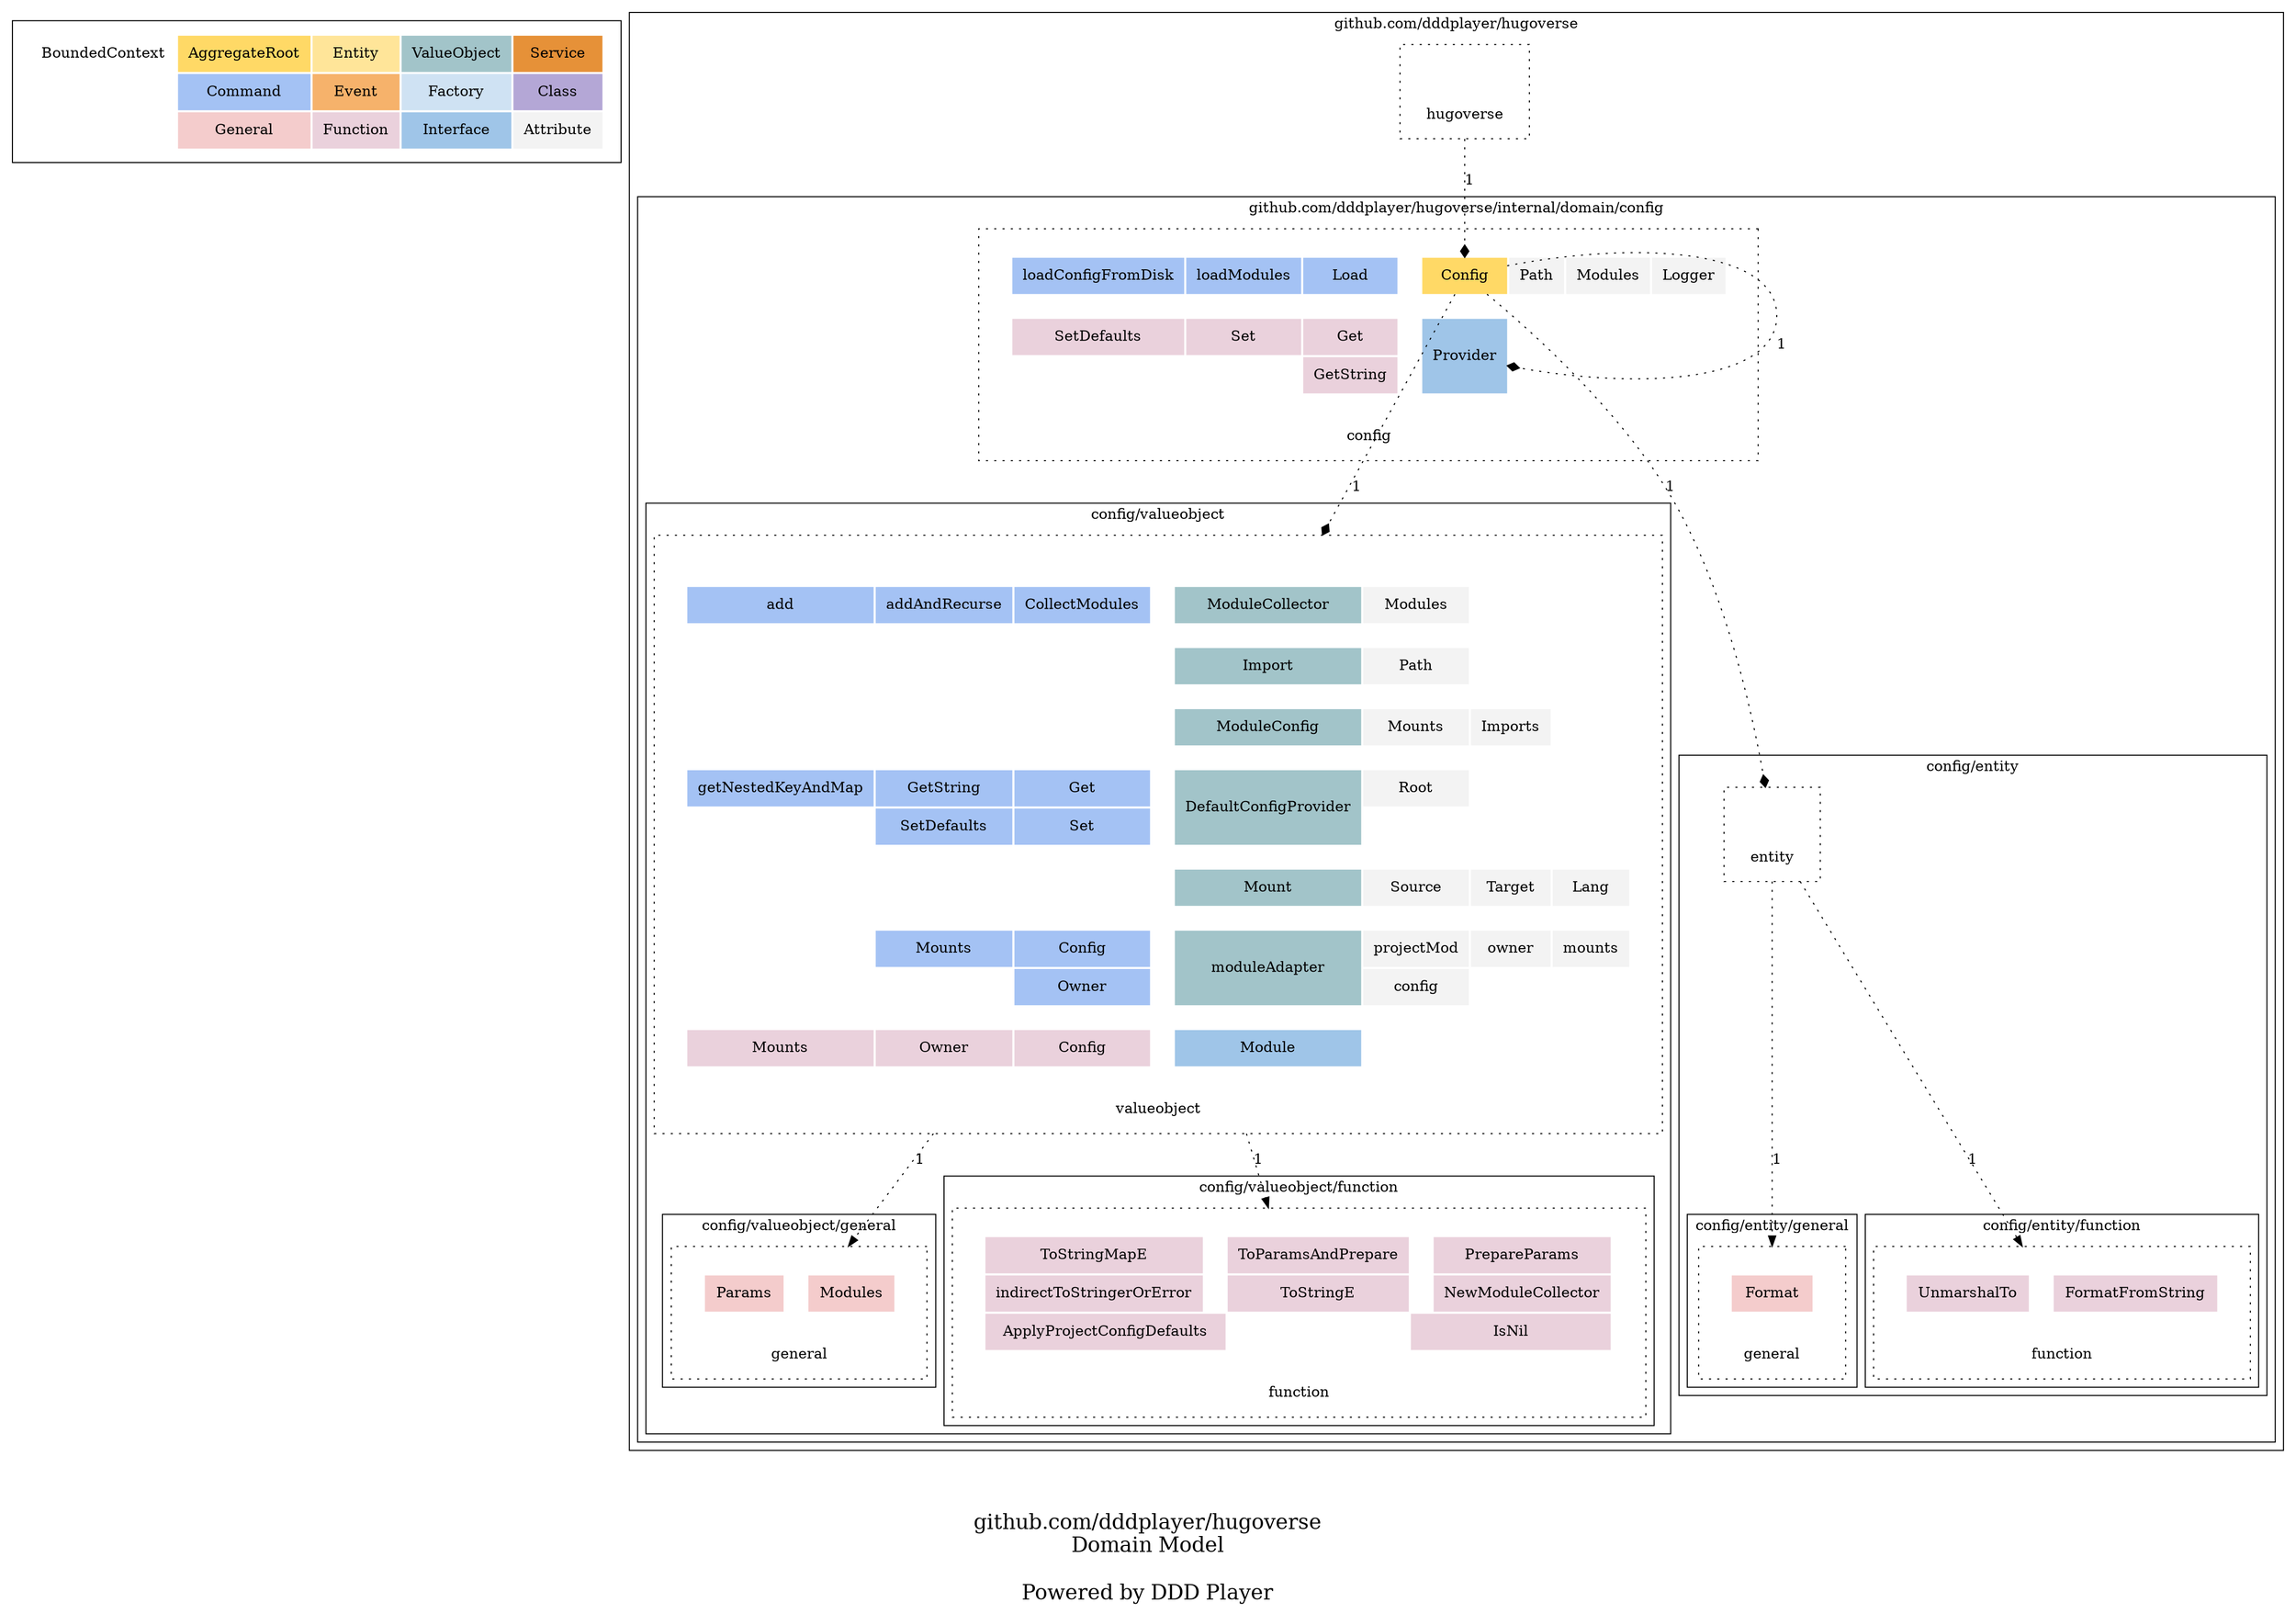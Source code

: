 digraph {
	node [style=dotted shape=rect]

    subgraph cluster_ddd_concept{
		node [color=white]

        ddd_concept [label=<
        <table border="0" cellpadding="10">
		<tr>
			<td bgcolor="#ffffff00" rowspan="1" colspan="1">BoundedContext</td>
			<td bgcolor="#ffd966ff" rowspan="1" colspan="1">AggregateRoot</td>
			<td bgcolor="#ffe599ff" rowspan="1" colspan="1">Entity</td>
			<td bgcolor="#a2c4c9ff" rowspan="1" colspan="1">ValueObject</td>
			<td bgcolor="#e69138ff" rowspan="1" colspan="1">Service</td>
		</tr>
		<tr>
			<td bgcolor="white" rowspan="1" colspan="1"></td>
			<td bgcolor="#a4c2f4ff" rowspan="1" colspan="1">Command</td>
			<td bgcolor="#f6b26bff" rowspan="1" colspan="1">Event</td>
			<td bgcolor="#cfe2f3ff" rowspan="1" colspan="1">Factory</td>
			<td bgcolor="#b4a7d6ff" rowspan="1" colspan="1">Class</td>
			
		</tr>
		<tr>
			<td bgcolor="white" rowspan="1" colspan="1"></td>
			<td bgcolor="#f4ccccff" rowspan="1" colspan="1">General</td>
			<td bgcolor="#ead1dcff" rowspan="1" colspan="1">Function</td>
			<td bgcolor="#9fc5e8ff" rowspan="1" colspan="1">Interface</td>
			<td bgcolor="#f3f3f3ff" rowspan="1" colspan="1">Attribute</td>
		</tr>
        </table>
        > ]
	}

    
		subgraph cluster_dUQ30Z {
	
		
    	dUQ30Z [label=<
        <table border="0" cellpadding="10">
			
				<tr>
		
			<td port="first_blank_row" bgcolor="white" rowspan="1" colspan="1"></td>
	</tr>
				<tr>
		
			<td port="" bgcolor="white" rowspan="1" colspan="1"></td>
	</tr>
				<tr>
		
			<td port="" bgcolor="white" rowspan="1" colspan="6">hugoverse</td>
	</tr>
        </table>
        > ]
	

	label = "github.com/dddplayer/hugoverse"

	
		subgraph cluster_dctHGkf {
	
		
    	dctHGkf [label=<
        <table border="0" cellpadding="10">
			
				<tr>
		
			<td port="first_blank_row" bgcolor="white" rowspan="1" colspan="1"></td>
	</tr>
				<tr>
		
			<td port="" bgcolor="white" rowspan="1" colspan="1"></td>
			<td port="ddK2640" bgcolor="#a4c2f4ff" rowspan="1" colspan="1">loadConfigFromDisk</td>
			<td port="dckXbYW" bgcolor="#a4c2f4ff" rowspan="1" colspan="1">loadModules</td>
			<td port="db2x0eV" bgcolor="#a4c2f4ff" rowspan="1" colspan="1">Load</td>
			<td port="" bgcolor="white" rowspan="1" colspan="1"></td>
			<td port="dco61II" bgcolor="#ffd966ff" rowspan="1" colspan="1">Config</td>
			<td port="dcF2NpY" bgcolor="#f3f3f3ff" rowspan="1" colspan="1">Path</td>
			<td port="dcJxkvA" bgcolor="#f3f3f3ff" rowspan="1" colspan="1">Modules</td>
			<td port="decCI5H" bgcolor="#f3f3f3ff" rowspan="1" colspan="1">Logger</td>
			<td port="" bgcolor="white" rowspan="1" colspan="1"></td>
	</tr>
				<tr>
		
			<td port="" bgcolor="white" rowspan="1" colspan="1"></td>
	</tr>
				<tr>
		
			<td port="" bgcolor="white" rowspan="1" colspan="1"></td>
			<td port="dcxrnrE" bgcolor="#ead1dcff" rowspan="1" colspan="1">SetDefaults</td>
			<td port="dcYRcdm" bgcolor="#ead1dcff" rowspan="1" colspan="1">Set</td>
			<td port="dTt114" bgcolor="#ead1dcff" rowspan="1" colspan="1">Get</td>
			<td port="" bgcolor="white" rowspan="1" colspan="1"></td>
			<td port="dc7deqD" bgcolor="#9fc5e8ff" rowspan="2" colspan="1">Provider</td>
			<td port="" bgcolor="white" rowspan="1" colspan="1"></td>
			<td port="" bgcolor="white" rowspan="1" colspan="1"></td>
			<td port="" bgcolor="white" rowspan="1" colspan="1"></td>
			<td port="" bgcolor="white" rowspan="1" colspan="1"></td>
	</tr>
				<tr>
		
			<td port="" bgcolor="white" rowspan="1" colspan="1"></td>
			<td port="" bgcolor="white" rowspan="1" colspan="1"></td>
			<td port="" bgcolor="white" rowspan="1" colspan="1"></td>
			<td port="dbRqrtf" bgcolor="#ead1dcff" rowspan="1" colspan="1">GetString</td>
			<td port="" bgcolor="white" rowspan="1" colspan="1"></td>
			<td port="" bgcolor="white" rowspan="1" colspan="1"></td>
			<td port="" bgcolor="white" rowspan="1" colspan="1"></td>
			<td port="" bgcolor="white" rowspan="1" colspan="1"></td>
			<td port="" bgcolor="white" rowspan="1" colspan="1"></td>
	</tr>
				<tr>
		
			<td port="" bgcolor="white" rowspan="1" colspan="1"></td>
	</tr>
				<tr>
		
			<td port="" bgcolor="white" rowspan="1" colspan="10">config</td>
	</tr>
        </table>
        > ]
	

	label = "github.com/dddplayer/hugoverse/internal/domain/config"

	
		subgraph cluster_dbjiWUc {
	
		
    	dbjiWUc [label=<
        <table border="0" cellpadding="10">
			
				<tr>
		
			<td port="first_blank_row" bgcolor="white" rowspan="1" colspan="1"></td>
	</tr>
				<tr>
		
			<td port="" bgcolor="white" rowspan="1" colspan="1"></td>
	</tr>
				<tr>
		
			<td port="" bgcolor="white" rowspan="1" colspan="1"></td>
			<td port="dbaGVfW" bgcolor="#a4c2f4ff" rowspan="1" colspan="1">add</td>
			<td port="dePcT4q" bgcolor="#a4c2f4ff" rowspan="1" colspan="1">addAndRecurse</td>
			<td port="dAAwxA" bgcolor="#a4c2f4ff" rowspan="1" colspan="1">CollectModules</td>
			<td port="" bgcolor="white" rowspan="1" colspan="1"></td>
			<td port="ddJkLV8" bgcolor="#a2c4c9ff" rowspan="1" colspan="1">ModuleCollector</td>
			<td port="dqgHw4" bgcolor="#f3f3f3ff" rowspan="1" colspan="1">Modules</td>
			<td port="" bgcolor="white" rowspan="1" colspan="1"></td>
			<td port="" bgcolor="white" rowspan="1" colspan="1"></td>
			<td port="" bgcolor="white" rowspan="1" colspan="1"></td>
	</tr>
				<tr>
		
			<td port="" bgcolor="white" rowspan="1" colspan="1"></td>
	</tr>
				<tr>
		
			<td port="" bgcolor="white" rowspan="1" colspan="1"></td>
			<td port="" bgcolor="white" rowspan="1" colspan="1"></td>
			<td port="" bgcolor="white" rowspan="1" colspan="1"></td>
			<td port="" bgcolor="white" rowspan="1" colspan="1"></td>
			<td port="" bgcolor="white" rowspan="1" colspan="1"></td>
			<td port="dclxj9q" bgcolor="#a2c4c9ff" rowspan="1" colspan="1">Import</td>
			<td port="dbvRjtk" bgcolor="#f3f3f3ff" rowspan="1" colspan="1">Path</td>
			<td port="" bgcolor="white" rowspan="1" colspan="1"></td>
			<td port="" bgcolor="white" rowspan="1" colspan="1"></td>
			<td port="" bgcolor="white" rowspan="1" colspan="1"></td>
	</tr>
				<tr>
		
			<td port="" bgcolor="white" rowspan="1" colspan="1"></td>
	</tr>
				<tr>
		
			<td port="" bgcolor="white" rowspan="1" colspan="1"></td>
			<td port="" bgcolor="white" rowspan="1" colspan="1"></td>
			<td port="" bgcolor="white" rowspan="1" colspan="1"></td>
			<td port="" bgcolor="white" rowspan="1" colspan="1"></td>
			<td port="" bgcolor="white" rowspan="1" colspan="1"></td>
			<td port="dezdQwX" bgcolor="#a2c4c9ff" rowspan="1" colspan="1">ModuleConfig</td>
			<td port="dcuSHL6" bgcolor="#f3f3f3ff" rowspan="1" colspan="1">Mounts</td>
			<td port="dUreeW" bgcolor="#f3f3f3ff" rowspan="1" colspan="1">Imports</td>
			<td port="" bgcolor="white" rowspan="1" colspan="1"></td>
			<td port="" bgcolor="white" rowspan="1" colspan="1"></td>
	</tr>
				<tr>
		
			<td port="" bgcolor="white" rowspan="1" colspan="1"></td>
	</tr>
				<tr>
		
			<td port="" bgcolor="white" rowspan="1" colspan="1"></td>
			<td port="deFWscJ" bgcolor="#a4c2f4ff" rowspan="1" colspan="1">getNestedKeyAndMap</td>
			<td port="drKUNB" bgcolor="#a4c2f4ff" rowspan="1" colspan="1">GetString</td>
			<td port="dbzoaUq" bgcolor="#a4c2f4ff" rowspan="1" colspan="1">Get</td>
			<td port="" bgcolor="white" rowspan="1" colspan="1"></td>
			<td port="dbkVtat" bgcolor="#a2c4c9ff" rowspan="2" colspan="1">DefaultConfigProvider</td>
			<td port="dbL6RM" bgcolor="#f3f3f3ff" rowspan="1" colspan="1">Root</td>
			<td port="" bgcolor="white" rowspan="1" colspan="1"></td>
			<td port="" bgcolor="white" rowspan="1" colspan="1"></td>
			<td port="" bgcolor="white" rowspan="1" colspan="1"></td>
	</tr>
				<tr>
		
			<td port="" bgcolor="white" rowspan="1" colspan="1"></td>
			<td port="" bgcolor="white" rowspan="1" colspan="1"></td>
			<td port="ddVelVe" bgcolor="#a4c2f4ff" rowspan="1" colspan="1">SetDefaults</td>
			<td port="db3VcFg" bgcolor="#a4c2f4ff" rowspan="1" colspan="1">Set</td>
			<td port="" bgcolor="white" rowspan="1" colspan="1"></td>
			<td port="" bgcolor="white" rowspan="1" colspan="1"></td>
			<td port="" bgcolor="white" rowspan="1" colspan="1"></td>
			<td port="" bgcolor="white" rowspan="1" colspan="1"></td>
			<td port="" bgcolor="white" rowspan="1" colspan="1"></td>
	</tr>
				<tr>
		
			<td port="" bgcolor="white" rowspan="1" colspan="1"></td>
	</tr>
				<tr>
		
			<td port="" bgcolor="white" rowspan="1" colspan="1"></td>
			<td port="" bgcolor="white" rowspan="1" colspan="1"></td>
			<td port="" bgcolor="white" rowspan="1" colspan="1"></td>
			<td port="" bgcolor="white" rowspan="1" colspan="1"></td>
			<td port="" bgcolor="white" rowspan="1" colspan="1"></td>
			<td port="dR7k1E" bgcolor="#a2c4c9ff" rowspan="1" colspan="1">Mount</td>
			<td port="dcYd9e4" bgcolor="#f3f3f3ff" rowspan="1" colspan="1">Source</td>
			<td port="dcMEq7k" bgcolor="#f3f3f3ff" rowspan="1" colspan="1">Target</td>
			<td port="dbFEEJx" bgcolor="#f3f3f3ff" rowspan="1" colspan="1">Lang</td>
			<td port="" bgcolor="white" rowspan="1" colspan="1"></td>
	</tr>
				<tr>
		
			<td port="" bgcolor="white" rowspan="1" colspan="1"></td>
	</tr>
				<tr>
		
			<td port="" bgcolor="white" rowspan="1" colspan="1"></td>
			<td port="" bgcolor="white" rowspan="1" colspan="1"></td>
			<td port="ddPRYGD" bgcolor="#a4c2f4ff" rowspan="1" colspan="1">Mounts</td>
			<td port="dbkZG3x" bgcolor="#a4c2f4ff" rowspan="1" colspan="1">Config</td>
			<td port="" bgcolor="white" rowspan="1" colspan="1"></td>
			<td port="dbgAW26" bgcolor="#a2c4c9ff" rowspan="2" colspan="1">moduleAdapter</td>
			<td port="ddn7udY" bgcolor="#f3f3f3ff" rowspan="1" colspan="1">projectMod</td>
			<td port="deFcLeA" bgcolor="#f3f3f3ff" rowspan="1" colspan="1">owner</td>
			<td port="dqLLYv" bgcolor="#f3f3f3ff" rowspan="1" colspan="1">mounts</td>
			<td port="" bgcolor="white" rowspan="1" colspan="1"></td>
	</tr>
				<tr>
		
			<td port="" bgcolor="white" rowspan="1" colspan="1"></td>
			<td port="" bgcolor="white" rowspan="1" colspan="1"></td>
			<td port="" bgcolor="white" rowspan="1" colspan="1"></td>
			<td port="dLYLze" bgcolor="#a4c2f4ff" rowspan="1" colspan="1">Owner</td>
			<td port="" bgcolor="white" rowspan="1" colspan="1"></td>
			<td port="ddqNUt3" bgcolor="#f3f3f3ff" rowspan="1" colspan="1">config</td>
			<td port="" bgcolor="white" rowspan="1" colspan="1"></td>
			<td port="" bgcolor="white" rowspan="1" colspan="1"></td>
			<td port="" bgcolor="white" rowspan="1" colspan="1"></td>
	</tr>
				<tr>
		
			<td port="" bgcolor="white" rowspan="1" colspan="1"></td>
	</tr>
				<tr>
		
			<td port="" bgcolor="white" rowspan="1" colspan="1"></td>
			<td port="dbRQF6Q" bgcolor="#ead1dcff" rowspan="1" colspan="1">Mounts</td>
			<td port="ddFyJ2V" bgcolor="#ead1dcff" rowspan="1" colspan="1">Owner</td>
			<td port="dcR5FR4" bgcolor="#ead1dcff" rowspan="1" colspan="1">Config</td>
			<td port="" bgcolor="white" rowspan="1" colspan="1"></td>
			<td port="dcxbtYx" bgcolor="#9fc5e8ff" rowspan="1" colspan="1">Module</td>
			<td port="" bgcolor="white" rowspan="1" colspan="1"></td>
			<td port="" bgcolor="white" rowspan="1" colspan="1"></td>
			<td port="" bgcolor="white" rowspan="1" colspan="1"></td>
			<td port="" bgcolor="white" rowspan="1" colspan="1"></td>
	</tr>
				<tr>
		
			<td port="" bgcolor="white" rowspan="1" colspan="1"></td>
	</tr>
				<tr>
		
			<td port="" bgcolor="white" rowspan="1" colspan="10">valueobject</td>
	</tr>
        </table>
        > ]
	

	label = "config/valueobject"

	
		subgraph cluster_dbVptRJ {
	
		
    	dbVptRJ [label=<
        <table border="0" cellpadding="10">
			
				<tr>
		
			<td port="first_blank_row" bgcolor="white" rowspan="1" colspan="1"></td>
	</tr>
				<tr>
		
			<td port="" bgcolor="white" rowspan="1" colspan="1"></td>
			<td port="deOPgY1" bgcolor="#f4ccccff" rowspan="1" colspan="2">Params</td>
			<td port="" bgcolor="white" rowspan="1" colspan="1"></td>
			<td port="ddiJRTI" bgcolor="#f4ccccff" rowspan="1" colspan="2">Modules</td>
			<td port="" bgcolor="white" rowspan="1" colspan="1"></td>
	</tr>
				<tr>
		
			<td port="" bgcolor="white" rowspan="1" colspan="1"></td>
	</tr>
				<tr>
		
			<td port="" bgcolor="white" rowspan="1" colspan="7">general</td>
	</tr>
        </table>
        > ]
	

	label = "config/valueobject/general"

	
    }
		subgraph cluster_ddVref9 {
	
		
    	ddVref9 [label=<
        <table border="0" cellpadding="10">
			
				<tr>
		
			<td port="first_blank_row" bgcolor="white" rowspan="1" colspan="1"></td>
	</tr>
				<tr>
		
			<td port="" bgcolor="white" rowspan="1" colspan="1"></td>
			<td port="dcCtgDq" bgcolor="#ead1dcff" rowspan="1" colspan="1">ToStringMapE</td>
			<td port="" bgcolor="white" rowspan="1" colspan="1"></td>
			<td port="demTJ2" bgcolor="#ead1dcff" rowspan="1" colspan="1">ToParamsAndPrepare</td>
			<td port="" bgcolor="white" rowspan="1" colspan="1"></td>
			<td port="db0FSv2" bgcolor="#ead1dcff" rowspan="1" colspan="1">PrepareParams</td>
			<td port="" bgcolor="white" rowspan="1" colspan="1"></td>
	</tr>
				<tr>
		
			<td port="" bgcolor="white" rowspan="1" colspan="1"></td>
			<td port="db7pasJ" bgcolor="#ead1dcff" rowspan="1" colspan="1">indirectToStringerOrError</td>
			<td port="" bgcolor="white" rowspan="1" colspan="1"></td>
			<td port="deFli4o" bgcolor="#ead1dcff" rowspan="1" colspan="1">ToStringE</td>
			<td port="" bgcolor="white" rowspan="1" colspan="1"></td>
			<td port="dPIxy2" bgcolor="#ead1dcff" rowspan="1" colspan="1">NewModuleCollector</td>
			<td port="" bgcolor="white" rowspan="1" colspan="1"></td>
	</tr>
				<tr>
		
			<td port="" bgcolor="white" rowspan="1" colspan="1"></td>
			<td port="dbhQG7W" bgcolor="#ead1dcff" rowspan="1" colspan="2">ApplyProjectConfigDefaults</td>
			<td port="" bgcolor="white" rowspan="1" colspan="1"></td>
			<td port="dblMdE2" bgcolor="#ead1dcff" rowspan="1" colspan="2">IsNil</td>
			<td port="" bgcolor="white" rowspan="1" colspan="1"></td>
	</tr>
				<tr>
		
			<td port="" bgcolor="white" rowspan="1" colspan="1"></td>
	</tr>
				<tr>
		
			<td port="" bgcolor="white" rowspan="1" colspan="8">function</td>
	</tr>
        </table>
        > ]
	

	label = "config/valueobject/function"

	
    }
    }
		subgraph cluster_dLI3Vv {
	
		
    	dLI3Vv [label=<
        <table border="0" cellpadding="10">
			
				<tr>
		
			<td port="first_blank_row" bgcolor="white" rowspan="1" colspan="1"></td>
	</tr>
				<tr>
		
			<td port="" bgcolor="white" rowspan="1" colspan="1"></td>
	</tr>
				<tr>
		
			<td port="" bgcolor="white" rowspan="1" colspan="6">entity</td>
	</tr>
        </table>
        > ]
	

	label = "config/entity"

	
		subgraph cluster_d97PCi {
	
		
    	d97PCi [label=<
        <table border="0" cellpadding="10">
			
				<tr>
		
			<td port="first_blank_row" bgcolor="white" rowspan="1" colspan="1"></td>
	</tr>
				<tr>
		
			<td port="" bgcolor="white" rowspan="1" colspan="1"></td>
			<td port="dcSLodT" bgcolor="#f4ccccff" rowspan="1" colspan="4">Format</td>
			<td port="" bgcolor="white" rowspan="1" colspan="1"></td>
	</tr>
				<tr>
		
			<td port="" bgcolor="white" rowspan="1" colspan="1"></td>
	</tr>
				<tr>
		
			<td port="" bgcolor="white" rowspan="1" colspan="6">general</td>
	</tr>
        </table>
        > ]
	

	label = "config/entity/general"

	
    }
		subgraph cluster_ddRsd1k {
	
		
    	ddRsd1k [label=<
        <table border="0" cellpadding="10">
			
				<tr>
		
			<td port="first_blank_row" bgcolor="white" rowspan="1" colspan="1"></td>
	</tr>
				<tr>
		
			<td port="" bgcolor="white" rowspan="1" colspan="1"></td>
			<td port="dcLWo4o" bgcolor="#ead1dcff" rowspan="1" colspan="2">UnmarshalTo</td>
			<td port="" bgcolor="white" rowspan="1" colspan="1"></td>
			<td port="ddp1FjC" bgcolor="#ead1dcff" rowspan="1" colspan="2">FormatFromString</td>
			<td port="" bgcolor="white" rowspan="1" colspan="1"></td>
	</tr>
				<tr>
		
			<td port="" bgcolor="white" rowspan="1" colspan="1"></td>
	</tr>
				<tr>
		
			<td port="" bgcolor="white" rowspan="1" colspan="7">function</td>
	</tr>
        </table>
        > ]
	

	label = "config/entity/function"

	
    }
    }
    }
    }
		subgraph cluster_dctHGkf {
	
		
    	dctHGkf [label=<
        <table border="0" cellpadding="10">
			
				<tr>
		
			<td port="first_blank_row" bgcolor="white" rowspan="1" colspan="1"></td>
	</tr>
				<tr>
		
			<td port="" bgcolor="white" rowspan="1" colspan="1"></td>
			<td port="ddK2640" bgcolor="#a4c2f4ff" rowspan="1" colspan="1">loadConfigFromDisk</td>
			<td port="dckXbYW" bgcolor="#a4c2f4ff" rowspan="1" colspan="1">loadModules</td>
			<td port="db2x0eV" bgcolor="#a4c2f4ff" rowspan="1" colspan="1">Load</td>
			<td port="" bgcolor="white" rowspan="1" colspan="1"></td>
			<td port="dco61II" bgcolor="#ffd966ff" rowspan="1" colspan="1">Config</td>
			<td port="dcF2NpY" bgcolor="#f3f3f3ff" rowspan="1" colspan="1">Path</td>
			<td port="dcJxkvA" bgcolor="#f3f3f3ff" rowspan="1" colspan="1">Modules</td>
			<td port="decCI5H" bgcolor="#f3f3f3ff" rowspan="1" colspan="1">Logger</td>
			<td port="" bgcolor="white" rowspan="1" colspan="1"></td>
	</tr>
				<tr>
		
			<td port="" bgcolor="white" rowspan="1" colspan="1"></td>
	</tr>
				<tr>
		
			<td port="" bgcolor="white" rowspan="1" colspan="1"></td>
			<td port="dcxrnrE" bgcolor="#ead1dcff" rowspan="1" colspan="1">SetDefaults</td>
			<td port="dcYRcdm" bgcolor="#ead1dcff" rowspan="1" colspan="1">Set</td>
			<td port="dTt114" bgcolor="#ead1dcff" rowspan="1" colspan="1">Get</td>
			<td port="" bgcolor="white" rowspan="1" colspan="1"></td>
			<td port="dc7deqD" bgcolor="#9fc5e8ff" rowspan="2" colspan="1">Provider</td>
			<td port="" bgcolor="white" rowspan="1" colspan="1"></td>
			<td port="" bgcolor="white" rowspan="1" colspan="1"></td>
			<td port="" bgcolor="white" rowspan="1" colspan="1"></td>
			<td port="" bgcolor="white" rowspan="1" colspan="1"></td>
	</tr>
				<tr>
		
			<td port="" bgcolor="white" rowspan="1" colspan="1"></td>
			<td port="" bgcolor="white" rowspan="1" colspan="1"></td>
			<td port="" bgcolor="white" rowspan="1" colspan="1"></td>
			<td port="dbRqrtf" bgcolor="#ead1dcff" rowspan="1" colspan="1">GetString</td>
			<td port="" bgcolor="white" rowspan="1" colspan="1"></td>
			<td port="" bgcolor="white" rowspan="1" colspan="1"></td>
			<td port="" bgcolor="white" rowspan="1" colspan="1"></td>
			<td port="" bgcolor="white" rowspan="1" colspan="1"></td>
			<td port="" bgcolor="white" rowspan="1" colspan="1"></td>
	</tr>
				<tr>
		
			<td port="" bgcolor="white" rowspan="1" colspan="1"></td>
	</tr>
				<tr>
		
			<td port="" bgcolor="white" rowspan="1" colspan="10">config</td>
	</tr>
        </table>
        > ]
	

	label = "github.com/dddplayer/hugoverse/internal/domain/config"

	
		subgraph cluster_dbjiWUc {
	
		
    	dbjiWUc [label=<
        <table border="0" cellpadding="10">
			
				<tr>
		
			<td port="first_blank_row" bgcolor="white" rowspan="1" colspan="1"></td>
	</tr>
				<tr>
		
			<td port="" bgcolor="white" rowspan="1" colspan="1"></td>
	</tr>
				<tr>
		
			<td port="" bgcolor="white" rowspan="1" colspan="1"></td>
			<td port="dbaGVfW" bgcolor="#a4c2f4ff" rowspan="1" colspan="1">add</td>
			<td port="dePcT4q" bgcolor="#a4c2f4ff" rowspan="1" colspan="1">addAndRecurse</td>
			<td port="dAAwxA" bgcolor="#a4c2f4ff" rowspan="1" colspan="1">CollectModules</td>
			<td port="" bgcolor="white" rowspan="1" colspan="1"></td>
			<td port="ddJkLV8" bgcolor="#a2c4c9ff" rowspan="1" colspan="1">ModuleCollector</td>
			<td port="dqgHw4" bgcolor="#f3f3f3ff" rowspan="1" colspan="1">Modules</td>
			<td port="" bgcolor="white" rowspan="1" colspan="1"></td>
			<td port="" bgcolor="white" rowspan="1" colspan="1"></td>
			<td port="" bgcolor="white" rowspan="1" colspan="1"></td>
	</tr>
				<tr>
		
			<td port="" bgcolor="white" rowspan="1" colspan="1"></td>
	</tr>
				<tr>
		
			<td port="" bgcolor="white" rowspan="1" colspan="1"></td>
			<td port="" bgcolor="white" rowspan="1" colspan="1"></td>
			<td port="" bgcolor="white" rowspan="1" colspan="1"></td>
			<td port="" bgcolor="white" rowspan="1" colspan="1"></td>
			<td port="" bgcolor="white" rowspan="1" colspan="1"></td>
			<td port="dclxj9q" bgcolor="#a2c4c9ff" rowspan="1" colspan="1">Import</td>
			<td port="dbvRjtk" bgcolor="#f3f3f3ff" rowspan="1" colspan="1">Path</td>
			<td port="" bgcolor="white" rowspan="1" colspan="1"></td>
			<td port="" bgcolor="white" rowspan="1" colspan="1"></td>
			<td port="" bgcolor="white" rowspan="1" colspan="1"></td>
	</tr>
				<tr>
		
			<td port="" bgcolor="white" rowspan="1" colspan="1"></td>
	</tr>
				<tr>
		
			<td port="" bgcolor="white" rowspan="1" colspan="1"></td>
			<td port="" bgcolor="white" rowspan="1" colspan="1"></td>
			<td port="" bgcolor="white" rowspan="1" colspan="1"></td>
			<td port="" bgcolor="white" rowspan="1" colspan="1"></td>
			<td port="" bgcolor="white" rowspan="1" colspan="1"></td>
			<td port="dezdQwX" bgcolor="#a2c4c9ff" rowspan="1" colspan="1">ModuleConfig</td>
			<td port="dcuSHL6" bgcolor="#f3f3f3ff" rowspan="1" colspan="1">Mounts</td>
			<td port="dUreeW" bgcolor="#f3f3f3ff" rowspan="1" colspan="1">Imports</td>
			<td port="" bgcolor="white" rowspan="1" colspan="1"></td>
			<td port="" bgcolor="white" rowspan="1" colspan="1"></td>
	</tr>
				<tr>
		
			<td port="" bgcolor="white" rowspan="1" colspan="1"></td>
	</tr>
				<tr>
		
			<td port="" bgcolor="white" rowspan="1" colspan="1"></td>
			<td port="deFWscJ" bgcolor="#a4c2f4ff" rowspan="1" colspan="1">getNestedKeyAndMap</td>
			<td port="drKUNB" bgcolor="#a4c2f4ff" rowspan="1" colspan="1">GetString</td>
			<td port="dbzoaUq" bgcolor="#a4c2f4ff" rowspan="1" colspan="1">Get</td>
			<td port="" bgcolor="white" rowspan="1" colspan="1"></td>
			<td port="dbkVtat" bgcolor="#a2c4c9ff" rowspan="2" colspan="1">DefaultConfigProvider</td>
			<td port="dbL6RM" bgcolor="#f3f3f3ff" rowspan="1" colspan="1">Root</td>
			<td port="" bgcolor="white" rowspan="1" colspan="1"></td>
			<td port="" bgcolor="white" rowspan="1" colspan="1"></td>
			<td port="" bgcolor="white" rowspan="1" colspan="1"></td>
	</tr>
				<tr>
		
			<td port="" bgcolor="white" rowspan="1" colspan="1"></td>
			<td port="" bgcolor="white" rowspan="1" colspan="1"></td>
			<td port="ddVelVe" bgcolor="#a4c2f4ff" rowspan="1" colspan="1">SetDefaults</td>
			<td port="db3VcFg" bgcolor="#a4c2f4ff" rowspan="1" colspan="1">Set</td>
			<td port="" bgcolor="white" rowspan="1" colspan="1"></td>
			<td port="" bgcolor="white" rowspan="1" colspan="1"></td>
			<td port="" bgcolor="white" rowspan="1" colspan="1"></td>
			<td port="" bgcolor="white" rowspan="1" colspan="1"></td>
			<td port="" bgcolor="white" rowspan="1" colspan="1"></td>
	</tr>
				<tr>
		
			<td port="" bgcolor="white" rowspan="1" colspan="1"></td>
	</tr>
				<tr>
		
			<td port="" bgcolor="white" rowspan="1" colspan="1"></td>
			<td port="" bgcolor="white" rowspan="1" colspan="1"></td>
			<td port="" bgcolor="white" rowspan="1" colspan="1"></td>
			<td port="" bgcolor="white" rowspan="1" colspan="1"></td>
			<td port="" bgcolor="white" rowspan="1" colspan="1"></td>
			<td port="dR7k1E" bgcolor="#a2c4c9ff" rowspan="1" colspan="1">Mount</td>
			<td port="dcYd9e4" bgcolor="#f3f3f3ff" rowspan="1" colspan="1">Source</td>
			<td port="dcMEq7k" bgcolor="#f3f3f3ff" rowspan="1" colspan="1">Target</td>
			<td port="dbFEEJx" bgcolor="#f3f3f3ff" rowspan="1" colspan="1">Lang</td>
			<td port="" bgcolor="white" rowspan="1" colspan="1"></td>
	</tr>
				<tr>
		
			<td port="" bgcolor="white" rowspan="1" colspan="1"></td>
	</tr>
				<tr>
		
			<td port="" bgcolor="white" rowspan="1" colspan="1"></td>
			<td port="" bgcolor="white" rowspan="1" colspan="1"></td>
			<td port="ddPRYGD" bgcolor="#a4c2f4ff" rowspan="1" colspan="1">Mounts</td>
			<td port="dbkZG3x" bgcolor="#a4c2f4ff" rowspan="1" colspan="1">Config</td>
			<td port="" bgcolor="white" rowspan="1" colspan="1"></td>
			<td port="dbgAW26" bgcolor="#a2c4c9ff" rowspan="2" colspan="1">moduleAdapter</td>
			<td port="ddn7udY" bgcolor="#f3f3f3ff" rowspan="1" colspan="1">projectMod</td>
			<td port="deFcLeA" bgcolor="#f3f3f3ff" rowspan="1" colspan="1">owner</td>
			<td port="dqLLYv" bgcolor="#f3f3f3ff" rowspan="1" colspan="1">mounts</td>
			<td port="" bgcolor="white" rowspan="1" colspan="1"></td>
	</tr>
				<tr>
		
			<td port="" bgcolor="white" rowspan="1" colspan="1"></td>
			<td port="" bgcolor="white" rowspan="1" colspan="1"></td>
			<td port="" bgcolor="white" rowspan="1" colspan="1"></td>
			<td port="dLYLze" bgcolor="#a4c2f4ff" rowspan="1" colspan="1">Owner</td>
			<td port="" bgcolor="white" rowspan="1" colspan="1"></td>
			<td port="ddqNUt3" bgcolor="#f3f3f3ff" rowspan="1" colspan="1">config</td>
			<td port="" bgcolor="white" rowspan="1" colspan="1"></td>
			<td port="" bgcolor="white" rowspan="1" colspan="1"></td>
			<td port="" bgcolor="white" rowspan="1" colspan="1"></td>
	</tr>
				<tr>
		
			<td port="" bgcolor="white" rowspan="1" colspan="1"></td>
	</tr>
				<tr>
		
			<td port="" bgcolor="white" rowspan="1" colspan="1"></td>
			<td port="dbRQF6Q" bgcolor="#ead1dcff" rowspan="1" colspan="1">Mounts</td>
			<td port="ddFyJ2V" bgcolor="#ead1dcff" rowspan="1" colspan="1">Owner</td>
			<td port="dcR5FR4" bgcolor="#ead1dcff" rowspan="1" colspan="1">Config</td>
			<td port="" bgcolor="white" rowspan="1" colspan="1"></td>
			<td port="dcxbtYx" bgcolor="#9fc5e8ff" rowspan="1" colspan="1">Module</td>
			<td port="" bgcolor="white" rowspan="1" colspan="1"></td>
			<td port="" bgcolor="white" rowspan="1" colspan="1"></td>
			<td port="" bgcolor="white" rowspan="1" colspan="1"></td>
			<td port="" bgcolor="white" rowspan="1" colspan="1"></td>
	</tr>
				<tr>
		
			<td port="" bgcolor="white" rowspan="1" colspan="1"></td>
	</tr>
				<tr>
		
			<td port="" bgcolor="white" rowspan="1" colspan="10">valueobject</td>
	</tr>
        </table>
        > ]
	

	label = "config/valueobject"

	
		subgraph cluster_dbVptRJ {
	
		
    	dbVptRJ [label=<
        <table border="0" cellpadding="10">
			
				<tr>
		
			<td port="first_blank_row" bgcolor="white" rowspan="1" colspan="1"></td>
	</tr>
				<tr>
		
			<td port="" bgcolor="white" rowspan="1" colspan="1"></td>
			<td port="deOPgY1" bgcolor="#f4ccccff" rowspan="1" colspan="2">Params</td>
			<td port="" bgcolor="white" rowspan="1" colspan="1"></td>
			<td port="ddiJRTI" bgcolor="#f4ccccff" rowspan="1" colspan="2">Modules</td>
			<td port="" bgcolor="white" rowspan="1" colspan="1"></td>
	</tr>
				<tr>
		
			<td port="" bgcolor="white" rowspan="1" colspan="1"></td>
	</tr>
				<tr>
		
			<td port="" bgcolor="white" rowspan="1" colspan="7">general</td>
	</tr>
        </table>
        > ]
	

	label = "config/valueobject/general"

	
    }
		subgraph cluster_ddVref9 {
	
		
    	ddVref9 [label=<
        <table border="0" cellpadding="10">
			
				<tr>
		
			<td port="first_blank_row" bgcolor="white" rowspan="1" colspan="1"></td>
	</tr>
				<tr>
		
			<td port="" bgcolor="white" rowspan="1" colspan="1"></td>
			<td port="dcCtgDq" bgcolor="#ead1dcff" rowspan="1" colspan="1">ToStringMapE</td>
			<td port="" bgcolor="white" rowspan="1" colspan="1"></td>
			<td port="demTJ2" bgcolor="#ead1dcff" rowspan="1" colspan="1">ToParamsAndPrepare</td>
			<td port="" bgcolor="white" rowspan="1" colspan="1"></td>
			<td port="db0FSv2" bgcolor="#ead1dcff" rowspan="1" colspan="1">PrepareParams</td>
			<td port="" bgcolor="white" rowspan="1" colspan="1"></td>
	</tr>
				<tr>
		
			<td port="" bgcolor="white" rowspan="1" colspan="1"></td>
			<td port="db7pasJ" bgcolor="#ead1dcff" rowspan="1" colspan="1">indirectToStringerOrError</td>
			<td port="" bgcolor="white" rowspan="1" colspan="1"></td>
			<td port="deFli4o" bgcolor="#ead1dcff" rowspan="1" colspan="1">ToStringE</td>
			<td port="" bgcolor="white" rowspan="1" colspan="1"></td>
			<td port="dPIxy2" bgcolor="#ead1dcff" rowspan="1" colspan="1">NewModuleCollector</td>
			<td port="" bgcolor="white" rowspan="1" colspan="1"></td>
	</tr>
				<tr>
		
			<td port="" bgcolor="white" rowspan="1" colspan="1"></td>
			<td port="dbhQG7W" bgcolor="#ead1dcff" rowspan="1" colspan="2">ApplyProjectConfigDefaults</td>
			<td port="" bgcolor="white" rowspan="1" colspan="1"></td>
			<td port="dblMdE2" bgcolor="#ead1dcff" rowspan="1" colspan="2">IsNil</td>
			<td port="" bgcolor="white" rowspan="1" colspan="1"></td>
	</tr>
				<tr>
		
			<td port="" bgcolor="white" rowspan="1" colspan="1"></td>
	</tr>
				<tr>
		
			<td port="" bgcolor="white" rowspan="1" colspan="8">function</td>
	</tr>
        </table>
        > ]
	

	label = "config/valueobject/function"

	
    }
    }
		subgraph cluster_dLI3Vv {
	
		
    	dLI3Vv [label=<
        <table border="0" cellpadding="10">
			
				<tr>
		
			<td port="first_blank_row" bgcolor="white" rowspan="1" colspan="1"></td>
	</tr>
				<tr>
		
			<td port="" bgcolor="white" rowspan="1" colspan="1"></td>
	</tr>
				<tr>
		
			<td port="" bgcolor="white" rowspan="1" colspan="6">entity</td>
	</tr>
        </table>
        > ]
	

	label = "config/entity"

	
		subgraph cluster_d97PCi {
	
		
    	d97PCi [label=<
        <table border="0" cellpadding="10">
			
				<tr>
		
			<td port="first_blank_row" bgcolor="white" rowspan="1" colspan="1"></td>
	</tr>
				<tr>
		
			<td port="" bgcolor="white" rowspan="1" colspan="1"></td>
			<td port="dcSLodT" bgcolor="#f4ccccff" rowspan="1" colspan="4">Format</td>
			<td port="" bgcolor="white" rowspan="1" colspan="1"></td>
	</tr>
				<tr>
		
			<td port="" bgcolor="white" rowspan="1" colspan="1"></td>
	</tr>
				<tr>
		
			<td port="" bgcolor="white" rowspan="1" colspan="6">general</td>
	</tr>
        </table>
        > ]
	

	label = "config/entity/general"

	
    }
		subgraph cluster_ddRsd1k {
	
		
    	ddRsd1k [label=<
        <table border="0" cellpadding="10">
			
				<tr>
		
			<td port="first_blank_row" bgcolor="white" rowspan="1" colspan="1"></td>
	</tr>
				<tr>
		
			<td port="" bgcolor="white" rowspan="1" colspan="1"></td>
			<td port="dcLWo4o" bgcolor="#ead1dcff" rowspan="1" colspan="2">UnmarshalTo</td>
			<td port="" bgcolor="white" rowspan="1" colspan="1"></td>
			<td port="ddp1FjC" bgcolor="#ead1dcff" rowspan="1" colspan="2">FormatFromString</td>
			<td port="" bgcolor="white" rowspan="1" colspan="1"></td>
	</tr>
				<tr>
		
			<td port="" bgcolor="white" rowspan="1" colspan="1"></td>
	</tr>
				<tr>
		
			<td port="" bgcolor="white" rowspan="1" colspan="7">function</td>
	</tr>
        </table>
        > ]
	

	label = "config/entity/function"

	
    }
    }
    }

	
		dUQ30Z -> dctHGkf:dco61II  [style=dotted arrowhead=diamond label="1" tooltip="hugoverse -> Config: \n\n"]
		dctHGkf:dco61II -> dctHGkf:dc7deqD  [style=dotted arrowhead=diamond label="1" tooltip="Config -> Provider: \n\n"]
		dbjiWUc -> dbVptRJ  [style=dotted arrowhead=normal label="1" tooltip="valueobject -> general: \n\n"]
		dbjiWUc -> ddVref9  [style=dotted arrowhead=normal label="1" tooltip="valueobject -> function: \n\n"]
		dctHGkf:dco61II -> dbjiWUc  [style=dotted arrowhead=diamond label="1" tooltip="Config -> valueobject: \n\n"]
		dLI3Vv -> d97PCi  [style=dotted arrowhead=normal label="1" tooltip="entity -> general: \n\n"]
		dLI3Vv -> ddRsd1k  [style=dotted arrowhead=normal label="1" tooltip="entity -> function: \n\n"]
		dctHGkf:dco61II -> dLI3Vv  [style=dotted arrowhead=diamond label="1" tooltip="Config -> entity: \n\n"]

	label = "\n\ngithub.com/dddplayer/hugoverse\nDomain Model\n\nPowered by DDD Player";
    fontsize=20;
}
